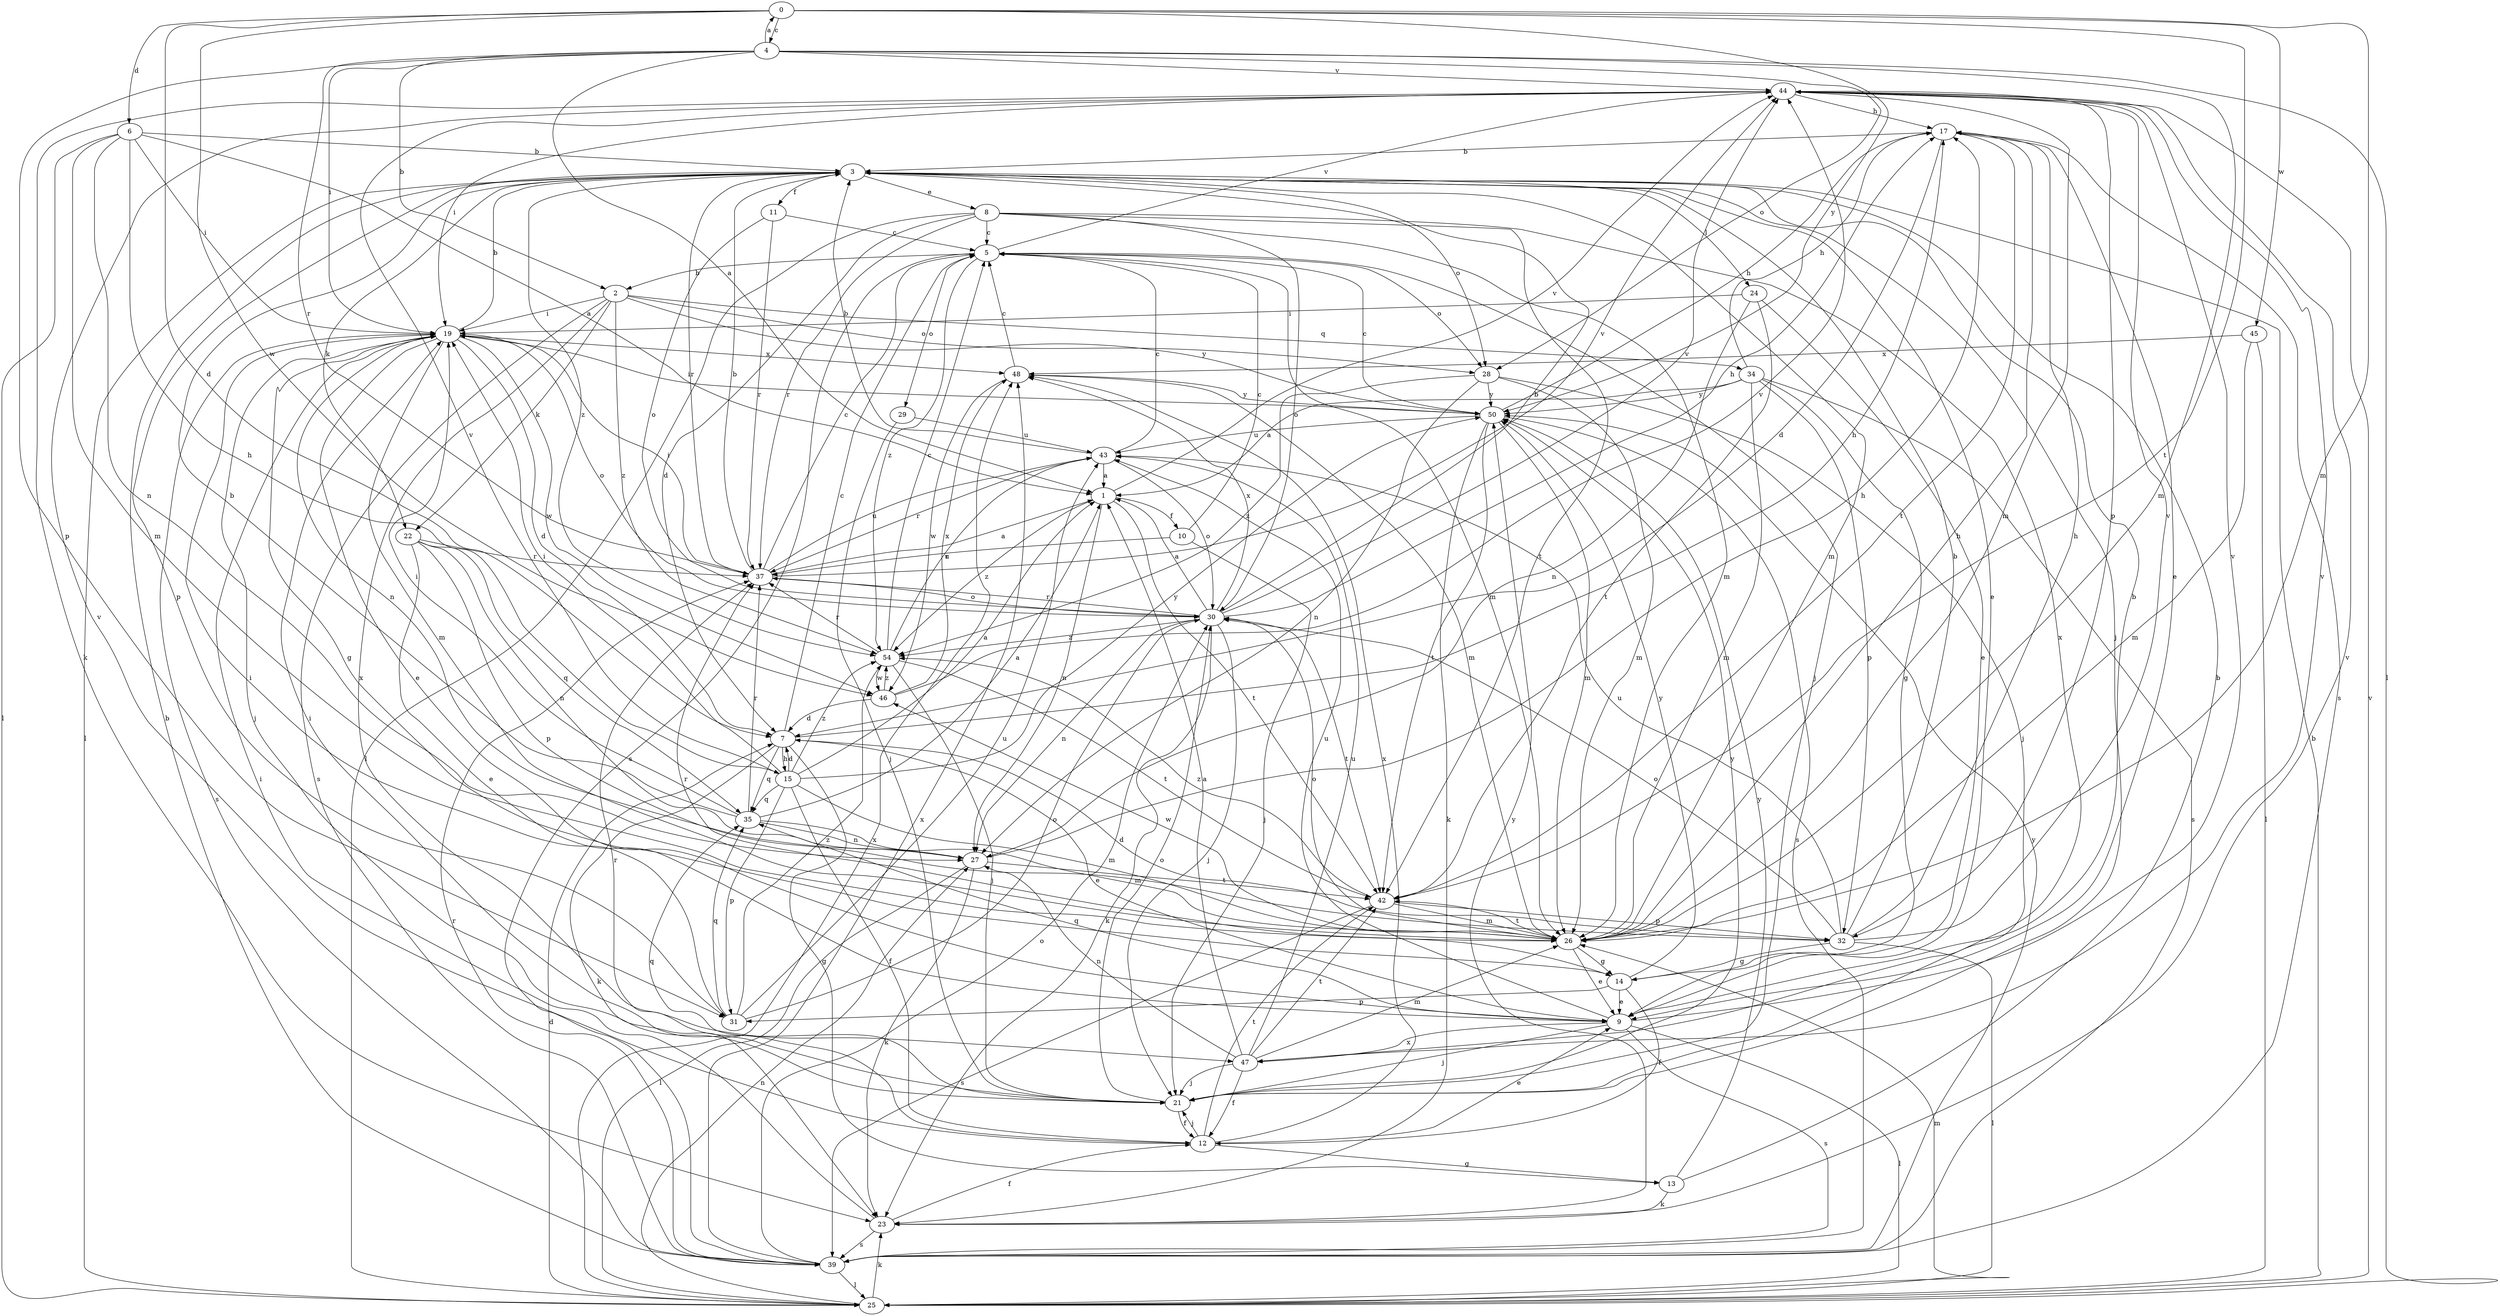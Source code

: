 strict digraph  {
0;
1;
2;
3;
4;
5;
6;
7;
8;
9;
10;
11;
12;
13;
14;
15;
17;
19;
21;
22;
23;
24;
25;
26;
27;
28;
29;
30;
31;
32;
34;
35;
37;
39;
42;
43;
44;
45;
46;
47;
48;
50;
54;
0 -> 4  [label=c];
0 -> 6  [label=d];
0 -> 7  [label=d];
0 -> 26  [label=m];
0 -> 42  [label=t];
0 -> 45  [label=w];
0 -> 46  [label=w];
0 -> 50  [label=y];
1 -> 10  [label=f];
1 -> 27  [label=n];
1 -> 42  [label=t];
1 -> 44  [label=v];
1 -> 54  [label=z];
2 -> 19  [label=i];
2 -> 22  [label=k];
2 -> 28  [label=o];
2 -> 34  [label=q];
2 -> 39  [label=s];
2 -> 47  [label=x];
2 -> 50  [label=y];
2 -> 54  [label=z];
3 -> 8  [label=e];
3 -> 9  [label=e];
3 -> 11  [label=f];
3 -> 21  [label=j];
3 -> 22  [label=k];
3 -> 24  [label=l];
3 -> 25  [label=l];
3 -> 26  [label=m];
3 -> 28  [label=o];
3 -> 31  [label=p];
3 -> 37  [label=r];
3 -> 54  [label=z];
4 -> 0  [label=a];
4 -> 1  [label=a];
4 -> 2  [label=b];
4 -> 19  [label=i];
4 -> 25  [label=l];
4 -> 26  [label=m];
4 -> 28  [label=o];
4 -> 31  [label=p];
4 -> 37  [label=r];
4 -> 44  [label=v];
5 -> 2  [label=b];
5 -> 21  [label=j];
5 -> 26  [label=m];
5 -> 28  [label=o];
5 -> 29  [label=o];
5 -> 39  [label=s];
5 -> 44  [label=v];
5 -> 54  [label=z];
6 -> 1  [label=a];
6 -> 3  [label=b];
6 -> 15  [label=h];
6 -> 19  [label=i];
6 -> 25  [label=l];
6 -> 26  [label=m];
6 -> 27  [label=n];
7 -> 5  [label=c];
7 -> 9  [label=e];
7 -> 13  [label=g];
7 -> 15  [label=h];
7 -> 17  [label=h];
7 -> 23  [label=k];
7 -> 35  [label=q];
8 -> 5  [label=c];
8 -> 7  [label=d];
8 -> 25  [label=l];
8 -> 26  [label=m];
8 -> 30  [label=o];
8 -> 37  [label=r];
8 -> 42  [label=t];
8 -> 47  [label=x];
9 -> 3  [label=b];
9 -> 21  [label=j];
9 -> 25  [label=l];
9 -> 35  [label=q];
9 -> 39  [label=s];
9 -> 43  [label=u];
9 -> 44  [label=v];
9 -> 47  [label=x];
10 -> 5  [label=c];
10 -> 21  [label=j];
10 -> 37  [label=r];
11 -> 5  [label=c];
11 -> 30  [label=o];
11 -> 37  [label=r];
12 -> 9  [label=e];
12 -> 13  [label=g];
12 -> 21  [label=j];
12 -> 37  [label=r];
12 -> 42  [label=t];
12 -> 44  [label=v];
12 -> 48  [label=x];
13 -> 3  [label=b];
13 -> 23  [label=k];
13 -> 50  [label=y];
14 -> 9  [label=e];
14 -> 12  [label=f];
14 -> 31  [label=p];
14 -> 37  [label=r];
14 -> 50  [label=y];
15 -> 1  [label=a];
15 -> 7  [label=d];
15 -> 12  [label=f];
15 -> 19  [label=i];
15 -> 26  [label=m];
15 -> 31  [label=p];
15 -> 35  [label=q];
15 -> 44  [label=v];
15 -> 50  [label=y];
15 -> 54  [label=z];
17 -> 3  [label=b];
17 -> 7  [label=d];
17 -> 9  [label=e];
17 -> 39  [label=s];
17 -> 42  [label=t];
19 -> 3  [label=b];
19 -> 7  [label=d];
19 -> 9  [label=e];
19 -> 14  [label=g];
19 -> 21  [label=j];
19 -> 26  [label=m];
19 -> 27  [label=n];
19 -> 30  [label=o];
19 -> 39  [label=s];
19 -> 46  [label=w];
19 -> 48  [label=x];
21 -> 12  [label=f];
21 -> 19  [label=i];
21 -> 30  [label=o];
21 -> 35  [label=q];
21 -> 50  [label=y];
22 -> 9  [label=e];
22 -> 27  [label=n];
22 -> 32  [label=p];
22 -> 35  [label=q];
22 -> 37  [label=r];
23 -> 12  [label=f];
23 -> 19  [label=i];
23 -> 39  [label=s];
23 -> 44  [label=v];
23 -> 50  [label=y];
24 -> 9  [label=e];
24 -> 19  [label=i];
24 -> 27  [label=n];
24 -> 42  [label=t];
25 -> 3  [label=b];
25 -> 7  [label=d];
25 -> 23  [label=k];
25 -> 26  [label=m];
25 -> 27  [label=n];
25 -> 44  [label=v];
25 -> 48  [label=x];
26 -> 9  [label=e];
26 -> 14  [label=g];
26 -> 17  [label=h];
26 -> 30  [label=o];
26 -> 42  [label=t];
26 -> 46  [label=w];
27 -> 17  [label=h];
27 -> 23  [label=k];
27 -> 25  [label=l];
27 -> 42  [label=t];
28 -> 21  [label=j];
28 -> 26  [label=m];
28 -> 27  [label=n];
28 -> 50  [label=y];
28 -> 54  [label=z];
29 -> 21  [label=j];
29 -> 43  [label=u];
30 -> 1  [label=a];
30 -> 3  [label=b];
30 -> 17  [label=h];
30 -> 21  [label=j];
30 -> 23  [label=k];
30 -> 27  [label=n];
30 -> 37  [label=r];
30 -> 42  [label=t];
30 -> 44  [label=v];
30 -> 48  [label=x];
30 -> 54  [label=z];
31 -> 19  [label=i];
31 -> 30  [label=o];
31 -> 35  [label=q];
31 -> 43  [label=u];
31 -> 54  [label=z];
32 -> 3  [label=b];
32 -> 7  [label=d];
32 -> 14  [label=g];
32 -> 17  [label=h];
32 -> 25  [label=l];
32 -> 30  [label=o];
32 -> 43  [label=u];
32 -> 44  [label=v];
34 -> 1  [label=a];
34 -> 14  [label=g];
34 -> 17  [label=h];
34 -> 26  [label=m];
34 -> 32  [label=p];
34 -> 39  [label=s];
34 -> 50  [label=y];
35 -> 1  [label=a];
35 -> 3  [label=b];
35 -> 19  [label=i];
35 -> 26  [label=m];
35 -> 27  [label=n];
35 -> 37  [label=r];
37 -> 1  [label=a];
37 -> 3  [label=b];
37 -> 5  [label=c];
37 -> 19  [label=i];
37 -> 30  [label=o];
37 -> 43  [label=u];
37 -> 44  [label=v];
39 -> 3  [label=b];
39 -> 25  [label=l];
39 -> 30  [label=o];
39 -> 37  [label=r];
39 -> 48  [label=x];
39 -> 50  [label=y];
42 -> 26  [label=m];
42 -> 32  [label=p];
42 -> 39  [label=s];
42 -> 54  [label=z];
43 -> 1  [label=a];
43 -> 3  [label=b];
43 -> 5  [label=c];
43 -> 30  [label=o];
43 -> 37  [label=r];
44 -> 17  [label=h];
44 -> 19  [label=i];
44 -> 23  [label=k];
44 -> 26  [label=m];
44 -> 32  [label=p];
45 -> 25  [label=l];
45 -> 26  [label=m];
45 -> 48  [label=x];
46 -> 7  [label=d];
46 -> 44  [label=v];
46 -> 48  [label=x];
46 -> 54  [label=z];
47 -> 1  [label=a];
47 -> 12  [label=f];
47 -> 21  [label=j];
47 -> 26  [label=m];
47 -> 27  [label=n];
47 -> 42  [label=t];
47 -> 43  [label=u];
47 -> 44  [label=v];
48 -> 5  [label=c];
48 -> 26  [label=m];
48 -> 46  [label=w];
48 -> 50  [label=y];
50 -> 5  [label=c];
50 -> 17  [label=h];
50 -> 19  [label=i];
50 -> 23  [label=k];
50 -> 26  [label=m];
50 -> 39  [label=s];
50 -> 42  [label=t];
50 -> 43  [label=u];
54 -> 5  [label=c];
54 -> 21  [label=j];
54 -> 37  [label=r];
54 -> 42  [label=t];
54 -> 43  [label=u];
54 -> 46  [label=w];
}
